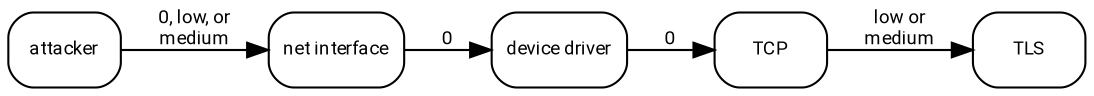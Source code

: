 digraph {
  splines = polyline;
  rankdir = LR
  node [
    shape = box
    style = rounded
    fontname = "Roboto"
    fontsize = 9
    margin = 0.1
  ];
  edge [
    fontname = "Roboto"
    fontsize = 9
    margin = 0.1
  ];

  attacker [ label = "attacker" ];
  NIC [ label = "net interface" ];
  kernel [ label = "device driver" ];
  TCP [ label = "TCP" ];
  TLS [ label = "TLS" ];

  attacker -> NIC [
    label = "0, low, or\nmedium"
  ];
  NIC -> kernel [
    label = "0"
  ];
  kernel -> TCP [
    label = "0"
  ];
  TCP -> TLS [
    label = "low or\nmedium"
  ];
}

